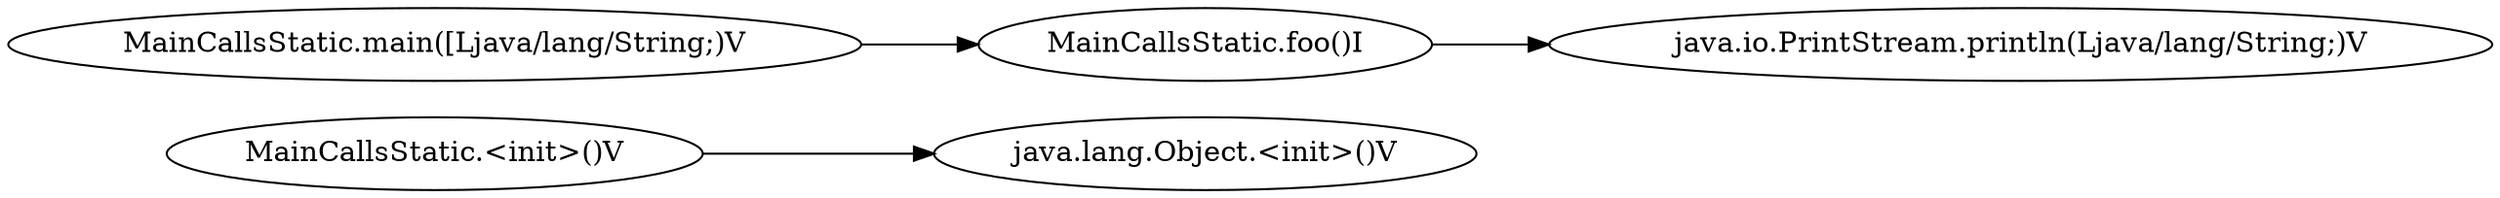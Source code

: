 digraph graphname {
rankdir="LR";
117 [label="MainCallsStatic.<init>()V"]
118 [label="java.lang.Object.<init>()V"]
120 [label="MainCallsStatic.main([Ljava/lang/String;)V"]
130 [label="MainCallsStatic.foo()I"]
135 [label="java.io.PrintStream.println(Ljava/lang/String;)V"]
117 -> 118
120 -> 130
130 -> 135
}
